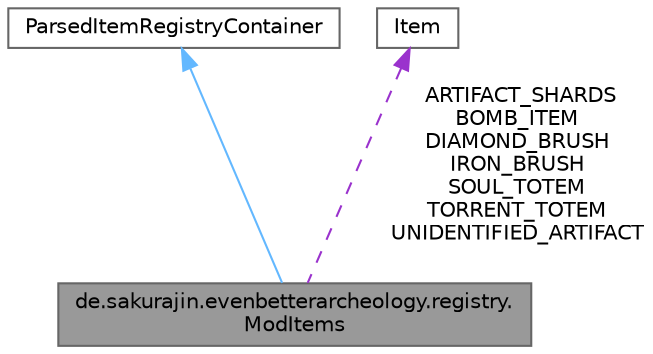 digraph "de.sakurajin.evenbetterarcheology.registry.ModItems"
{
 // LATEX_PDF_SIZE
  bgcolor="transparent";
  edge [fontname=Helvetica,fontsize=10,labelfontname=Helvetica,labelfontsize=10];
  node [fontname=Helvetica,fontsize=10,shape=box,height=0.2,width=0.4];
  Node1 [label="de.sakurajin.evenbetterarcheology.registry.\lModItems",height=0.2,width=0.4,color="gray40", fillcolor="grey60", style="filled", fontcolor="black",tooltip=" "];
  Node2 -> Node1 [dir="back",color="steelblue1",style="solid"];
  Node2 [label="ParsedItemRegistryContainer",height=0.2,width=0.4,color="gray40", fillcolor="white", style="filled",tooltip=" "];
  Node3 -> Node1 [dir="back",color="darkorchid3",style="dashed",label=" ARTIFACT_SHARDS\nBOMB_ITEM\nDIAMOND_BRUSH\nIRON_BRUSH\nSOUL_TOTEM\nTORRENT_TOTEM\nUNIDENTIFIED_ARTIFACT" ];
  Node3 [label="Item",height=0.2,width=0.4,color="gray40", fillcolor="white", style="filled",tooltip=" "];
}
